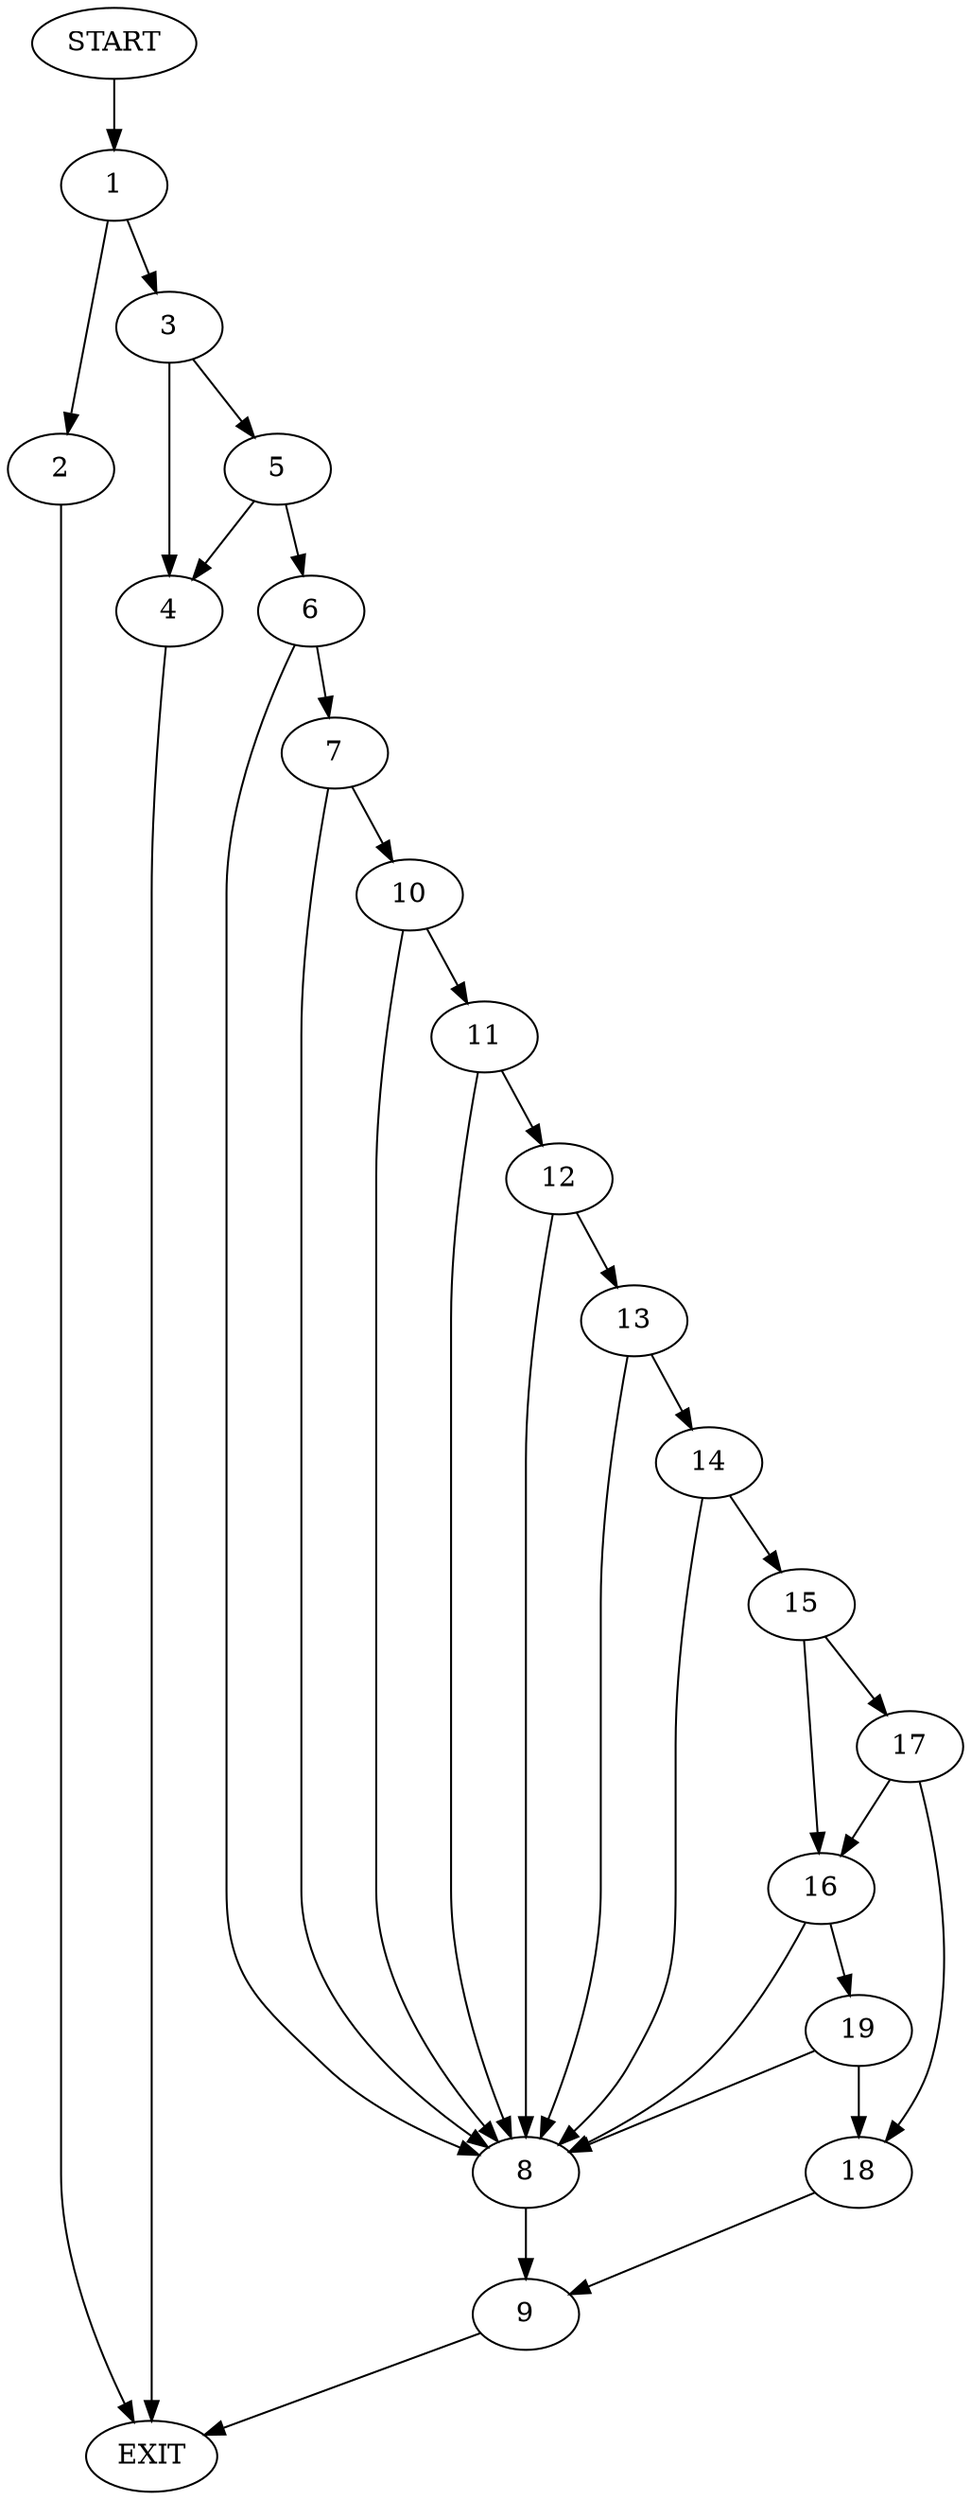digraph {
0 [label="START"]
20 [label="EXIT"]
0 -> 1
1 -> 2
1 -> 3
3 -> 4
3 -> 5
2 -> 20
5 -> 4
5 -> 6
4 -> 20
6 -> 7
6 -> 8
8 -> 9
7 -> 8
7 -> 10
10 -> 11
10 -> 8
11 -> 8
11 -> 12
12 -> 13
12 -> 8
13 -> 8
13 -> 14
14 -> 15
14 -> 8
15 -> 16
15 -> 17
17 -> 16
17 -> 18
16 -> 19
16 -> 8
18 -> 9
19 -> 8
19 -> 18
9 -> 20
}
